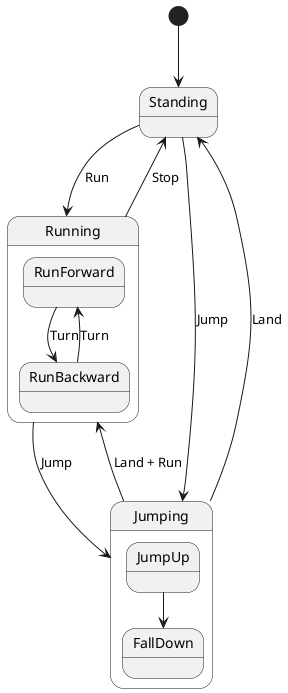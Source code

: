 @startuml
[*] --> Standing
Standing --> Running : Run
Running --> Standing : Stop
Standing --> Jumping : Jump
Jumping --> Standing : Land
Running --> Jumping : Jump
Jumping --> Running : Land + Run

state Running {
  state RunForward
  state RunBackward
  RunForward --> RunBackward : Turn
  RunBackward --> RunForward : Turn
}

state Jumping {
  state JumpUp
  state FallDown
  JumpUp --> FallDown
}

@enduml